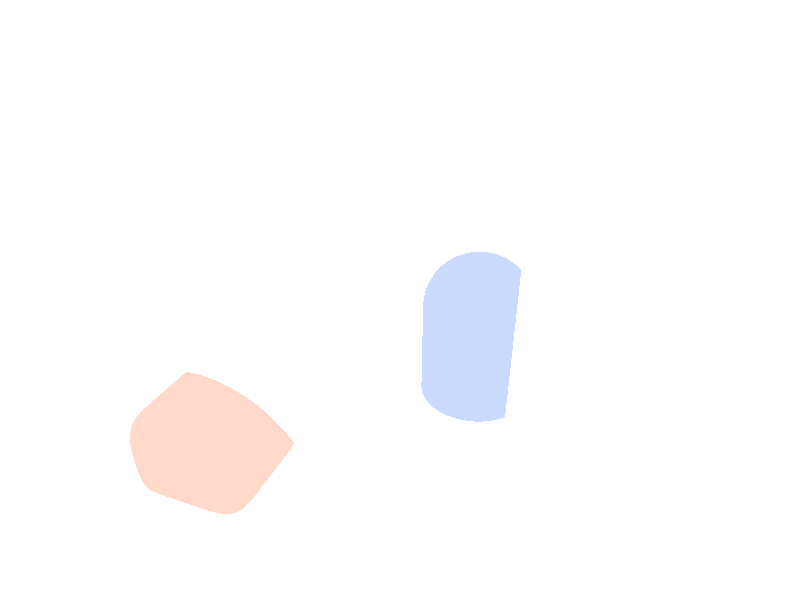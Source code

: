 // Persistence Of Vision Ray Tracer Scene Description File
// File: radiosity3.pov
// Vers: 3.5
// Desc: radiosity tutorial scene
// Date: 2000-2001
// Auth: Christoph Hormann

// -w240 -h180 +a0.3

#declare use_light=false;

global_settings {
  assumed_gamma 1

  radiosity {
    pretrace_start 0.08
    pretrace_end   0.04
    count 35

    nearest_count 5
    error_bound 0.2
    recursion_limit 1

    low_error_factor .5
    gray_threshold 0.0
    minimum_reuse 0.015
    brightness 1

    adc_bailout 0.01/2

  }


}

#if (use_light)
  light_source {
    <-1.5, 1, -0.5>*10000
    color rgb <1.0, 0.92, 0.77>
  }
#end

camera {
  location <3.8, 7.2, -10>
  look_at <0.0, 1.2, 0.0>
}


sphere {
  <0, 0, 0>, 1
  texture {
   pigment {
     gradient y
     color_map {
       [0.0 color rgb < 0.900, 0.910, 1.000 >]
       [0.0 color rgb < 0.700, 0.705, 1.000 >]
     }
   }
   finish { diffuse 0 ambient 1 }
  }
  hollow on
  no_shadow
  scale 30000
}


#declare FinX= finish { diffuse 1.0 ambient 0 }

union {

  superellipsoid { <0.7, 0.3>
    translate < -1.6, 0.5, -4.1>
    texture {
      pigment { color rgb <1.0, 0.7, 0.6> }
      finish { FinX }
    }
  }

  torus { 2.1, 0.3
    rotate 90*x
    translate < -1.6, 0.0, -4.1>
  }

  union {
  #local Cnt=0;
  #while (Cnt < 6)
    cylinder { < 5.2-Cnt*0.3, 0, -3+Cnt>, < 5.2-Cnt*0.3, 1+Cnt*0.6, -3+Cnt>, 0.25 }
    sphere { < 0, 0, 0> 0.5 scale<1, 0.3, 1> translate < 5.2-Cnt*0.3, 1+Cnt*0.6, -3+Cnt> }
    #local Cnt=Cnt+1;
  #end
  }

  cylinder { < 1.8, 0, -0.75>, < 1.8, 1.8, -0.75>, 1
    texture {
      pigment { color rgb <0.6, 0.7, 1.0> }
      finish { FinX }
    }
  }
  sphere { < 1.8, 1.8, -0.75> 1
    texture {
      pigment { color rgb <0.6, 0.7, 1.0> }
      finish { FinX }
    }
  }

  sphere { < 0, 0, 0> 1
    scale <2.6,0.3,2.6>
    translate 4.5*y
  }
  sphere { < 0, 4.8, 0> 0.8 }

  box { <-3, 4.2, -3>, < 3.0,  4.0,  3> }
  difference {
    box { <-3,  0.0, -3>, <-2.8,  4.2,  3> }
    box { <-5, -0.1,  0>, <-2.0,  3.2,  2> }
  }
  box { < 3, 0.0, -3>, < 2.8,  4.2,  3> }

  texture {
    pigment { color rgb 1 }
    finish { FinX }
  }
}

plane {
  y, 0
  texture {
    pigment { color rgb 1 }
    finish { FinX }
  }
}

